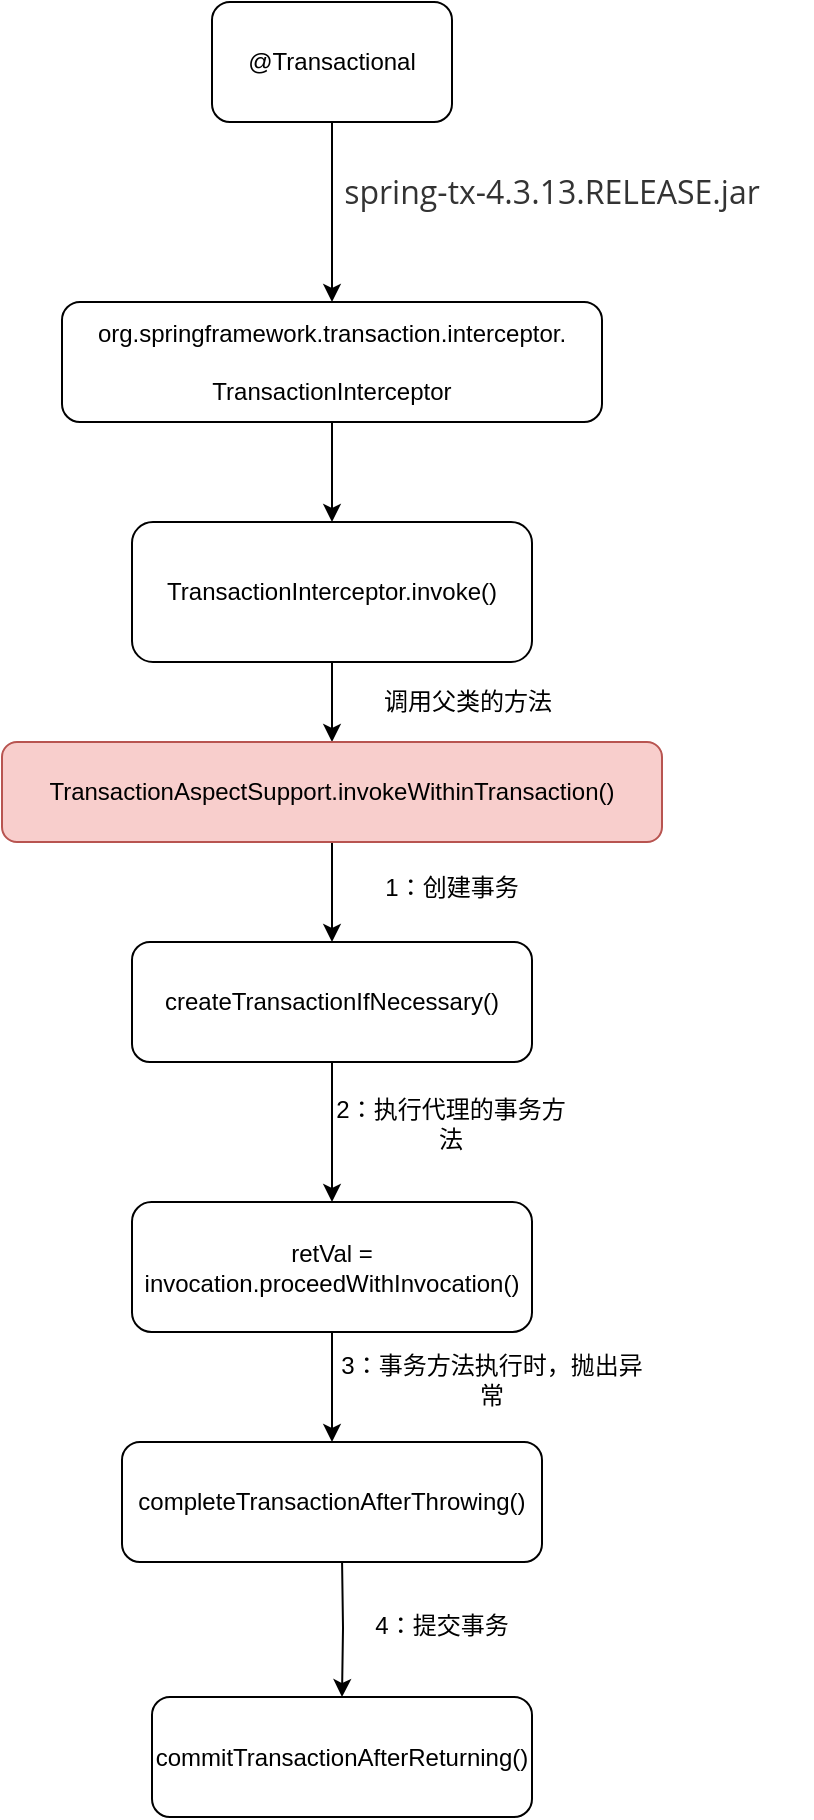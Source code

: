 <mxfile version="12.2.2" type="github" pages="1">
  <diagram id="tJBsUqAIiWFZbTOXgKHA" name="第 1 页">
    <mxGraphModel dx="1422" dy="762" grid="1" gridSize="10" guides="1" tooltips="1" connect="1" arrows="1" fold="1" page="1" pageScale="1" pageWidth="827" pageHeight="1169" math="0" shadow="0">
      <root>
        <mxCell id="0"/>
        <mxCell id="1" parent="0"/>
        <mxCell id="SvSKkEP0Ot1hwkH4o2vd-4" style="edgeStyle=orthogonalEdgeStyle;rounded=0;orthogonalLoop=1;jettySize=auto;html=1;entryX=0.5;entryY=0;entryDx=0;entryDy=0;" edge="1" parent="1" source="SvSKkEP0Ot1hwkH4o2vd-1" target="SvSKkEP0Ot1hwkH4o2vd-2">
          <mxGeometry relative="1" as="geometry"/>
        </mxCell>
        <mxCell id="SvSKkEP0Ot1hwkH4o2vd-1" value="@Transactional" style="rounded=1;whiteSpace=wrap;html=1;" vertex="1" parent="1">
          <mxGeometry x="230" y="110" width="120" height="60" as="geometry"/>
        </mxCell>
        <mxCell id="SvSKkEP0Ot1hwkH4o2vd-6" style="edgeStyle=orthogonalEdgeStyle;rounded=0;orthogonalLoop=1;jettySize=auto;html=1;entryX=0.5;entryY=0;entryDx=0;entryDy=0;" edge="1" parent="1" source="SvSKkEP0Ot1hwkH4o2vd-2" target="SvSKkEP0Ot1hwkH4o2vd-5">
          <mxGeometry relative="1" as="geometry"/>
        </mxCell>
        <mxCell id="SvSKkEP0Ot1hwkH4o2vd-2" value="org.springframework.transaction.interceptor.&lt;br&gt;&lt;br&gt;TransactionInterceptor" style="rounded=1;whiteSpace=wrap;html=1;" vertex="1" parent="1">
          <mxGeometry x="155" y="260" width="270" height="60" as="geometry"/>
        </mxCell>
        <mxCell id="SvSKkEP0Ot1hwkH4o2vd-3" value="&lt;span style=&quot;color: rgb(51 , 51 , 51) ; font-family: &amp;#34;open sans&amp;#34; , &amp;#34;clear sans&amp;#34; , &amp;#34;helvetica neue&amp;#34; , &amp;#34;helvetica&amp;#34; , &amp;#34;arial&amp;#34; , sans-serif ; font-size: 16px ; white-space: pre-wrap ; background-color: rgb(255 , 255 , 255)&quot;&gt;spring-tx-4.3.13.RELEASE.jar&lt;/span&gt;" style="text;html=1;strokeColor=none;fillColor=none;align=center;verticalAlign=middle;whiteSpace=wrap;rounded=0;" vertex="1" parent="1">
          <mxGeometry x="270" y="190" width="260" height="30" as="geometry"/>
        </mxCell>
        <mxCell id="SvSKkEP0Ot1hwkH4o2vd-21" style="edgeStyle=orthogonalEdgeStyle;rounded=0;orthogonalLoop=1;jettySize=auto;html=1;entryX=0.5;entryY=0;entryDx=0;entryDy=0;" edge="1" parent="1" source="SvSKkEP0Ot1hwkH4o2vd-5" target="SvSKkEP0Ot1hwkH4o2vd-7">
          <mxGeometry relative="1" as="geometry"/>
        </mxCell>
        <mxCell id="SvSKkEP0Ot1hwkH4o2vd-5" value="TransactionInterceptor.invoke()" style="rounded=1;whiteSpace=wrap;html=1;" vertex="1" parent="1">
          <mxGeometry x="190" y="370" width="200" height="70" as="geometry"/>
        </mxCell>
        <mxCell id="SvSKkEP0Ot1hwkH4o2vd-22" style="edgeStyle=orthogonalEdgeStyle;rounded=0;orthogonalLoop=1;jettySize=auto;html=1;entryX=0.5;entryY=0;entryDx=0;entryDy=0;" edge="1" parent="1" source="SvSKkEP0Ot1hwkH4o2vd-7" target="SvSKkEP0Ot1hwkH4o2vd-9">
          <mxGeometry relative="1" as="geometry"/>
        </mxCell>
        <mxCell id="SvSKkEP0Ot1hwkH4o2vd-7" value="TransactionAspectSupport.invokeWithinTransaction()" style="rounded=1;whiteSpace=wrap;html=1;fillColor=#f8cecc;strokeColor=#b85450;" vertex="1" parent="1">
          <mxGeometry x="125" y="480" width="330" height="50" as="geometry"/>
        </mxCell>
        <mxCell id="SvSKkEP0Ot1hwkH4o2vd-18" style="edgeStyle=orthogonalEdgeStyle;rounded=0;orthogonalLoop=1;jettySize=auto;html=1;" edge="1" parent="1" source="SvSKkEP0Ot1hwkH4o2vd-9" target="SvSKkEP0Ot1hwkH4o2vd-10">
          <mxGeometry relative="1" as="geometry"/>
        </mxCell>
        <mxCell id="SvSKkEP0Ot1hwkH4o2vd-9" value="createTransactionIfNecessary()" style="rounded=1;whiteSpace=wrap;html=1;" vertex="1" parent="1">
          <mxGeometry x="190" y="580" width="200" height="60" as="geometry"/>
        </mxCell>
        <mxCell id="SvSKkEP0Ot1hwkH4o2vd-24" style="edgeStyle=orthogonalEdgeStyle;rounded=0;orthogonalLoop=1;jettySize=auto;html=1;entryX=0.5;entryY=0;entryDx=0;entryDy=0;" edge="1" parent="1" source="SvSKkEP0Ot1hwkH4o2vd-10" target="SvSKkEP0Ot1hwkH4o2vd-11">
          <mxGeometry relative="1" as="geometry"/>
        </mxCell>
        <mxCell id="SvSKkEP0Ot1hwkH4o2vd-10" value="retVal = invocation.proceedWithInvocation()" style="rounded=1;whiteSpace=wrap;html=1;" vertex="1" parent="1">
          <mxGeometry x="190" y="710" width="200" height="65" as="geometry"/>
        </mxCell>
        <mxCell id="SvSKkEP0Ot1hwkH4o2vd-20" style="edgeStyle=orthogonalEdgeStyle;rounded=0;orthogonalLoop=1;jettySize=auto;html=1;entryX=0.5;entryY=0;entryDx=0;entryDy=0;" edge="1" parent="1" target="SvSKkEP0Ot1hwkH4o2vd-12">
          <mxGeometry relative="1" as="geometry">
            <mxPoint x="295" y="887.5" as="sourcePoint"/>
          </mxGeometry>
        </mxCell>
        <mxCell id="SvSKkEP0Ot1hwkH4o2vd-11" value="completeTransactionAfterThrowing()" style="rounded=1;whiteSpace=wrap;html=1;" vertex="1" parent="1">
          <mxGeometry x="185" y="830" width="210" height="60" as="geometry"/>
        </mxCell>
        <mxCell id="SvSKkEP0Ot1hwkH4o2vd-12" value="commitTransactionAfterReturning()" style="rounded=1;whiteSpace=wrap;html=1;" vertex="1" parent="1">
          <mxGeometry x="200" y="957.5" width="190" height="60" as="geometry"/>
        </mxCell>
        <mxCell id="SvSKkEP0Ot1hwkH4o2vd-25" value="调用父类的方法" style="text;html=1;strokeColor=none;fillColor=none;align=center;verticalAlign=middle;whiteSpace=wrap;rounded=0;" vertex="1" parent="1">
          <mxGeometry x="303" y="455" width="110" height="10" as="geometry"/>
        </mxCell>
        <mxCell id="SvSKkEP0Ot1hwkH4o2vd-26" value="1：创建事务" style="text;html=1;strokeColor=none;fillColor=none;align=center;verticalAlign=middle;whiteSpace=wrap;rounded=0;" vertex="1" parent="1">
          <mxGeometry x="310" y="545" width="80" height="15" as="geometry"/>
        </mxCell>
        <mxCell id="SvSKkEP0Ot1hwkH4o2vd-27" value="2：执行代理的事务方法" style="text;html=1;strokeColor=none;fillColor=none;align=center;verticalAlign=middle;whiteSpace=wrap;rounded=0;" vertex="1" parent="1">
          <mxGeometry x="286" y="650" width="127" height="41" as="geometry"/>
        </mxCell>
        <mxCell id="SvSKkEP0Ot1hwkH4o2vd-28" value="3：事务方法执行时，抛出异常" style="text;html=1;strokeColor=none;fillColor=none;align=center;verticalAlign=middle;whiteSpace=wrap;rounded=0;" vertex="1" parent="1">
          <mxGeometry x="290" y="790" width="160" height="17" as="geometry"/>
        </mxCell>
        <mxCell id="SvSKkEP0Ot1hwkH4o2vd-29" value="4：提交事务" style="text;html=1;strokeColor=none;fillColor=none;align=center;verticalAlign=middle;whiteSpace=wrap;rounded=0;" vertex="1" parent="1">
          <mxGeometry x="310" y="914" width="70" height="16" as="geometry"/>
        </mxCell>
      </root>
    </mxGraphModel>
  </diagram>
</mxfile>
